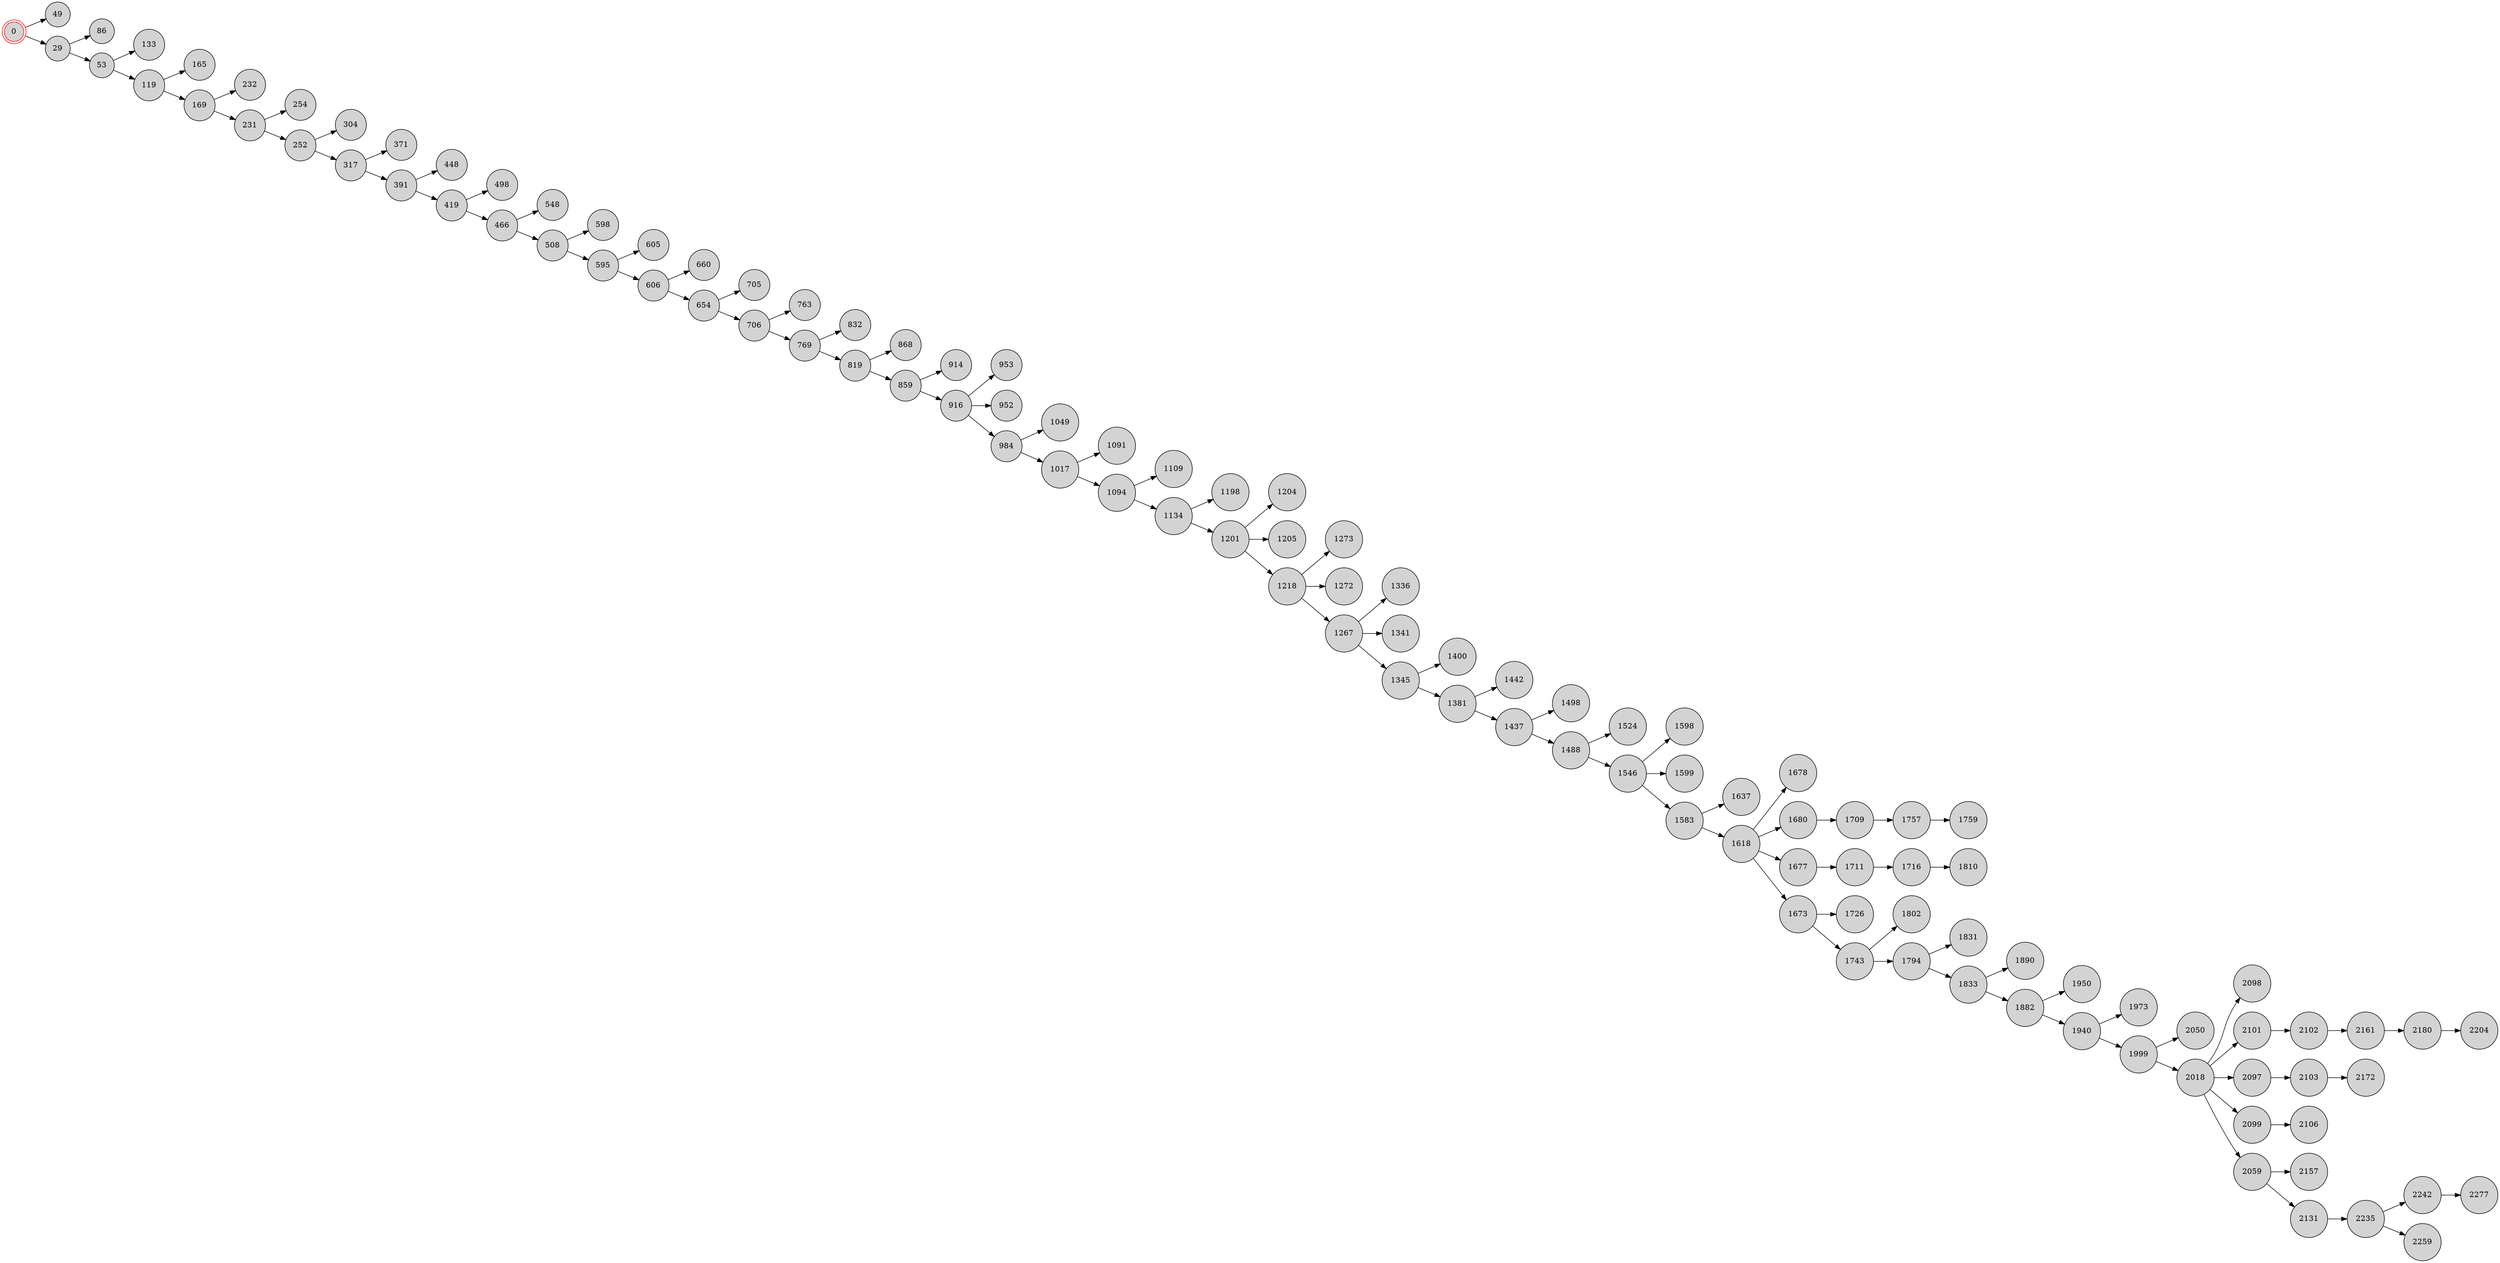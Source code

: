 digraph BlockchainTree {
    rankdir=LR;
    node [shape=circle, style=filled, fillcolor=lightgray];

    0 [shape=doublecircle, color=red];
    0 -> 49;
    0 -> 29;
    29 -> 86;
    29 -> 53;
    53 -> 133;
    53 -> 119;
    119 -> 165;
    119 -> 169;
    169 -> 232;
    169 -> 231;
    231 -> 254;
    231 -> 252;
    252 -> 304;
    252 -> 317;
    317 -> 371;
    317 -> 391;
    391 -> 448;
    391 -> 419;
    419 -> 498;
    419 -> 466;
    466 -> 548;
    466 -> 508;
    508 -> 598;
    508 -> 595;
    595 -> 605;
    595 -> 606;
    606 -> 660;
    606 -> 654;
    654 -> 705;
    654 -> 706;
    706 -> 763;
    706 -> 769;
    769 -> 832;
    769 -> 819;
    819 -> 868;
    819 -> 859;
    859 -> 914;
    859 -> 916;
    916 -> 953;
    916 -> 952;
    916 -> 984;
    984 -> 1049;
    984 -> 1017;
    1017 -> 1091;
    1017 -> 1094;
    1094 -> 1109;
    1094 -> 1134;
    1134 -> 1198;
    1134 -> 1201;
    1201 -> 1204;
    1201 -> 1205;
    1201 -> 1218;
    1218 -> 1273;
    1218 -> 1272;
    1218 -> 1267;
    1267 -> 1336;
    1267 -> 1341;
    1267 -> 1345;
    1345 -> 1400;
    1345 -> 1381;
    1381 -> 1442;
    1381 -> 1437;
    1437 -> 1498;
    1437 -> 1488;
    1488 -> 1524;
    1488 -> 1546;
    1546 -> 1598;
    1546 -> 1599;
    1546 -> 1583;
    1583 -> 1637;
    1583 -> 1618;
    1618 -> 1678;
    1618 -> 1680;
    1618 -> 1677;
    1677 -> 1711;
    1618 -> 1673;
    1673 -> 1726;
    1680 -> 1709;
    1709 -> 1757;
    1673 -> 1743;
    1743 -> 1802;
    1711 -> 1716;
    1743 -> 1794;
    1794 -> 1831;
    1757 -> 1759;
    1716 -> 1810;
    1794 -> 1833;
    1833 -> 1890;
    1833 -> 1882;
    1882 -> 1950;
    1882 -> 1940;
    1940 -> 1973;
    1940 -> 1999;
    1999 -> 2050;
    1999 -> 2018;
    2018 -> 2098;
    2018 -> 2101;
    2018 -> 2097;
    2018 -> 2099;
    2018 -> 2059;
    2059 -> 2157;
    2099 -> 2106;
    2101 -> 2102;
    2097 -> 2103;
    2102 -> 2161;
    2161 -> 2180;
    2059 -> 2131;
    2131 -> 2235;
    2103 -> 2172;
    2180 -> 2204;
    2235 -> 2242;
    2242 -> 2277;
    2235 -> 2259;
}
